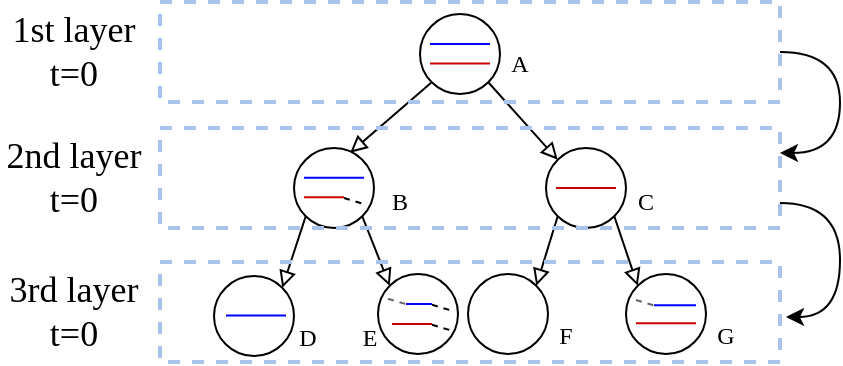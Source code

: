 <mxfile version="18.0.8" type="github">
  <diagram id="vGKVlqNKv7uY1KQW3NVf" name="Page-1">
    <mxGraphModel dx="2030" dy="655" grid="1" gridSize="10" guides="1" tooltips="1" connect="1" arrows="1" fold="1" page="1" pageScale="1" pageWidth="827" pageHeight="1169" math="0" shadow="0">
      <root>
        <mxCell id="0" />
        <mxCell id="1" parent="0" />
        <mxCell id="GIa0KxDs6VvTqCMs2XQG-28" style="rounded=0;jumpSize=6;orthogonalLoop=1;jettySize=auto;html=1;exitX=0;exitY=1;exitDx=0;exitDy=0;entryX=0.703;entryY=0.058;entryDx=0;entryDy=0;entryPerimeter=0;fontFamily=Times New Roman;fontSize=12;startArrow=none;startFill=0;endArrow=block;endFill=0;strokeColor=#000000;" edge="1" parent="1" source="GIa0KxDs6VvTqCMs2XQG-1" target="GIa0KxDs6VvTqCMs2XQG-2">
          <mxGeometry relative="1" as="geometry" />
        </mxCell>
        <mxCell id="GIa0KxDs6VvTqCMs2XQG-32" style="edgeStyle=none;rounded=0;jumpSize=6;orthogonalLoop=1;jettySize=auto;html=1;exitX=1;exitY=1;exitDx=0;exitDy=0;entryX=0;entryY=0;entryDx=0;entryDy=0;fontFamily=Times New Roman;fontSize=12;startArrow=none;startFill=0;endArrow=block;endFill=0;strokeColor=#000000;" edge="1" parent="1" source="GIa0KxDs6VvTqCMs2XQG-1" target="GIa0KxDs6VvTqCMs2XQG-3">
          <mxGeometry relative="1" as="geometry" />
        </mxCell>
        <mxCell id="GIa0KxDs6VvTqCMs2XQG-1" value="" style="ellipse;whiteSpace=wrap;html=1;shadow=0;sketch=0;fontFamily=Times New Roman;fontSize=12;strokeWidth=1;" vertex="1" parent="1">
          <mxGeometry x="200" y="40" width="40" height="40" as="geometry" />
        </mxCell>
        <mxCell id="GIa0KxDs6VvTqCMs2XQG-33" style="edgeStyle=none;rounded=0;jumpSize=6;orthogonalLoop=1;jettySize=auto;html=1;exitX=0;exitY=1;exitDx=0;exitDy=0;entryX=1;entryY=0;entryDx=0;entryDy=0;fontFamily=Times New Roman;fontSize=12;startArrow=none;startFill=0;endArrow=block;endFill=0;strokeColor=#000000;" edge="1" parent="1" source="GIa0KxDs6VvTqCMs2XQG-2" target="GIa0KxDs6VvTqCMs2XQG-4">
          <mxGeometry relative="1" as="geometry" />
        </mxCell>
        <mxCell id="GIa0KxDs6VvTqCMs2XQG-34" style="edgeStyle=none;rounded=0;jumpSize=6;orthogonalLoop=1;jettySize=auto;html=1;exitX=1;exitY=1;exitDx=0;exitDy=0;entryX=0;entryY=0;entryDx=0;entryDy=0;fontFamily=Times New Roman;fontSize=12;startArrow=none;startFill=0;endArrow=block;endFill=0;strokeColor=#000000;" edge="1" parent="1" source="GIa0KxDs6VvTqCMs2XQG-2" target="GIa0KxDs6VvTqCMs2XQG-5">
          <mxGeometry relative="1" as="geometry" />
        </mxCell>
        <mxCell id="GIa0KxDs6VvTqCMs2XQG-2" value="" style="ellipse;whiteSpace=wrap;html=1;shadow=0;sketch=0;fontFamily=Times New Roman;fontSize=12;strokeWidth=1;" vertex="1" parent="1">
          <mxGeometry x="137" y="107" width="40" height="40" as="geometry" />
        </mxCell>
        <mxCell id="GIa0KxDs6VvTqCMs2XQG-35" style="edgeStyle=none;rounded=0;jumpSize=6;orthogonalLoop=1;jettySize=auto;html=1;exitX=1;exitY=1;exitDx=0;exitDy=0;entryX=0;entryY=0;entryDx=0;entryDy=0;fontFamily=Times New Roman;fontSize=12;startArrow=none;startFill=0;endArrow=block;endFill=0;strokeColor=#000000;" edge="1" parent="1" source="GIa0KxDs6VvTqCMs2XQG-3" target="GIa0KxDs6VvTqCMs2XQG-6">
          <mxGeometry relative="1" as="geometry" />
        </mxCell>
        <mxCell id="GIa0KxDs6VvTqCMs2XQG-87" style="rounded=0;jumpSize=6;orthogonalLoop=1;jettySize=auto;html=1;exitX=0;exitY=1;exitDx=0;exitDy=0;entryX=1;entryY=0;entryDx=0;entryDy=0;fontFamily=Times New Roman;fontSize=12;startArrow=none;startFill=0;endArrow=block;endFill=0;strokeColor=#000000;" edge="1" parent="1" source="GIa0KxDs6VvTqCMs2XQG-3" target="GIa0KxDs6VvTqCMs2XQG-85">
          <mxGeometry relative="1" as="geometry" />
        </mxCell>
        <mxCell id="GIa0KxDs6VvTqCMs2XQG-3" value="" style="ellipse;whiteSpace=wrap;html=1;shadow=0;sketch=0;fontFamily=Times New Roman;fontSize=12;strokeWidth=1;" vertex="1" parent="1">
          <mxGeometry x="263" y="107" width="40" height="40" as="geometry" />
        </mxCell>
        <mxCell id="GIa0KxDs6VvTqCMs2XQG-4" value="" style="ellipse;whiteSpace=wrap;html=1;shadow=0;sketch=0;fontFamily=Times New Roman;fontSize=12;strokeWidth=1;" vertex="1" parent="1">
          <mxGeometry x="97" y="171" width="40" height="40" as="geometry" />
        </mxCell>
        <mxCell id="GIa0KxDs6VvTqCMs2XQG-5" value="" style="ellipse;whiteSpace=wrap;html=1;shadow=0;sketch=0;fontFamily=Times New Roman;fontSize=12;strokeWidth=1;" vertex="1" parent="1">
          <mxGeometry x="179" y="170" width="40" height="40" as="geometry" />
        </mxCell>
        <mxCell id="GIa0KxDs6VvTqCMs2XQG-6" value="" style="ellipse;whiteSpace=wrap;html=1;shadow=0;sketch=0;fontFamily=Times New Roman;fontSize=12;strokeWidth=1;" vertex="1" parent="1">
          <mxGeometry x="303" y="170" width="40" height="40" as="geometry" />
        </mxCell>
        <mxCell id="GIa0KxDs6VvTqCMs2XQG-7" value="" style="endArrow=none;html=1;rounded=0;fontFamily=Times New Roman;fontSize=12;strokeColor=#0000FF;" edge="1" parent="1">
          <mxGeometry width="50" height="50" relative="1" as="geometry">
            <mxPoint x="205" y="54.97" as="sourcePoint" />
            <mxPoint x="235" y="54.97" as="targetPoint" />
          </mxGeometry>
        </mxCell>
        <mxCell id="GIa0KxDs6VvTqCMs2XQG-9" value="" style="endArrow=none;html=1;rounded=0;fontFamily=Times New Roman;fontSize=12;strokeColor=#CC0000;" edge="1" parent="1">
          <mxGeometry width="50" height="50" relative="1" as="geometry">
            <mxPoint x="205" y="64.78" as="sourcePoint" />
            <mxPoint x="235" y="64.78" as="targetPoint" />
          </mxGeometry>
        </mxCell>
        <mxCell id="GIa0KxDs6VvTqCMs2XQG-10" value="" style="endArrow=none;html=1;rounded=0;fontFamily=Times New Roman;fontSize=12;strokeColor=#0000FF;" edge="1" parent="1">
          <mxGeometry width="50" height="50" relative="1" as="geometry">
            <mxPoint x="142" y="121.83" as="sourcePoint" />
            <mxPoint x="172" y="121.83" as="targetPoint" />
          </mxGeometry>
        </mxCell>
        <mxCell id="GIa0KxDs6VvTqCMs2XQG-11" value="" style="endArrow=none;html=1;rounded=0;fontFamily=Times New Roman;fontSize=12;strokeColor=#CC0000;jumpSize=6;" edge="1" parent="1">
          <mxGeometry width="50" height="50" relative="1" as="geometry">
            <mxPoint x="142" y="131.64" as="sourcePoint" />
            <mxPoint x="162" y="131.64" as="targetPoint" />
          </mxGeometry>
        </mxCell>
        <mxCell id="GIa0KxDs6VvTqCMs2XQG-13" value="" style="endArrow=none;html=1;rounded=0;fontFamily=Times New Roman;fontSize=12;strokeColor=#CC0000;" edge="1" parent="1">
          <mxGeometry width="50" height="50" relative="1" as="geometry">
            <mxPoint x="268" y="127.0" as="sourcePoint" />
            <mxPoint x="298" y="127.0" as="targetPoint" />
          </mxGeometry>
        </mxCell>
        <mxCell id="GIa0KxDs6VvTqCMs2XQG-14" value="" style="endArrow=none;html=1;rounded=0;fontFamily=Times New Roman;fontSize=12;strokeColor=#0000FF;" edge="1" parent="1">
          <mxGeometry width="50" height="50" relative="1" as="geometry">
            <mxPoint x="103" y="190.74" as="sourcePoint" />
            <mxPoint x="133" y="190.74" as="targetPoint" />
          </mxGeometry>
        </mxCell>
        <mxCell id="GIa0KxDs6VvTqCMs2XQG-16" value="" style="endArrow=none;html=1;rounded=0;fontFamily=Times New Roman;fontSize=12;strokeColor=#0000FF;" edge="1" parent="1">
          <mxGeometry width="50" height="50" relative="1" as="geometry">
            <mxPoint x="193" y="185" as="sourcePoint" />
            <mxPoint x="206" y="185" as="targetPoint" />
          </mxGeometry>
        </mxCell>
        <mxCell id="GIa0KxDs6VvTqCMs2XQG-21" value="" style="endArrow=none;html=1;rounded=0;fontFamily=Times New Roman;fontSize=12;strokeColor=#CC0000;" edge="1" parent="1">
          <mxGeometry width="50" height="50" relative="1" as="geometry">
            <mxPoint x="308" y="194.64" as="sourcePoint" />
            <mxPoint x="338" y="194.64" as="targetPoint" />
          </mxGeometry>
        </mxCell>
        <mxCell id="GIa0KxDs6VvTqCMs2XQG-23" value="" style="endArrow=none;html=1;rounded=0;fontFamily=Times New Roman;fontSize=12;strokeColor=#000000;jumpSize=6;dashed=1;" edge="1" parent="1">
          <mxGeometry width="50" height="50" relative="1" as="geometry">
            <mxPoint x="162" y="132" as="sourcePoint" />
            <mxPoint x="172" y="135" as="targetPoint" />
          </mxGeometry>
        </mxCell>
        <mxCell id="GIa0KxDs6VvTqCMs2XQG-24" value="" style="endArrow=none;html=1;rounded=0;fontFamily=Times New Roman;fontSize=12;strokeColor=#CC0000;jumpSize=6;" edge="1" parent="1">
          <mxGeometry width="50" height="50" relative="1" as="geometry">
            <mxPoint x="186" y="195" as="sourcePoint" />
            <mxPoint x="206" y="195" as="targetPoint" />
          </mxGeometry>
        </mxCell>
        <mxCell id="GIa0KxDs6VvTqCMs2XQG-25" value="" style="endArrow=none;html=1;rounded=0;fontFamily=Times New Roman;fontSize=12;strokeColor=#000000;jumpSize=6;dashed=1;" edge="1" parent="1">
          <mxGeometry width="50" height="50" relative="1" as="geometry">
            <mxPoint x="206" y="195.36" as="sourcePoint" />
            <mxPoint x="216" y="198.36" as="targetPoint" />
          </mxGeometry>
        </mxCell>
        <mxCell id="GIa0KxDs6VvTqCMs2XQG-26" value="" style="endArrow=none;html=1;rounded=0;fontFamily=Times New Roman;fontSize=12;strokeColor=#000000;jumpSize=6;dashed=1;" edge="1" parent="1">
          <mxGeometry width="50" height="50" relative="1" as="geometry">
            <mxPoint x="206" y="185.36" as="sourcePoint" />
            <mxPoint x="216" y="188.36" as="targetPoint" />
          </mxGeometry>
        </mxCell>
        <mxCell id="GIa0KxDs6VvTqCMs2XQG-27" value="" style="endArrow=none;html=1;rounded=0;fontFamily=Times New Roman;fontSize=12;strokeColor=#666666;jumpSize=6;dashed=1;" edge="1" parent="1">
          <mxGeometry width="50" height="50" relative="1" as="geometry">
            <mxPoint x="184" y="182.36" as="sourcePoint" />
            <mxPoint x="194" y="185.36" as="targetPoint" />
          </mxGeometry>
        </mxCell>
        <mxCell id="GIa0KxDs6VvTqCMs2XQG-29" value="" style="endArrow=none;html=1;rounded=0;fontFamily=Times New Roman;fontSize=12;strokeColor=#0000FF;" edge="1" parent="1">
          <mxGeometry width="50" height="50" relative="1" as="geometry">
            <mxPoint x="317" y="185.64" as="sourcePoint" />
            <mxPoint x="338" y="185.64" as="targetPoint" />
          </mxGeometry>
        </mxCell>
        <mxCell id="GIa0KxDs6VvTqCMs2XQG-31" value="" style="endArrow=none;html=1;rounded=0;fontFamily=Times New Roman;fontSize=12;strokeColor=#666666;jumpSize=6;dashed=1;" edge="1" parent="1">
          <mxGeometry width="50" height="50" relative="1" as="geometry">
            <mxPoint x="308" y="183" as="sourcePoint" />
            <mxPoint x="318" y="186" as="targetPoint" />
          </mxGeometry>
        </mxCell>
        <mxCell id="GIa0KxDs6VvTqCMs2XQG-36" value="" style="rounded=0;whiteSpace=wrap;html=1;shadow=0;sketch=0;fontFamily=Times New Roman;fontSize=12;strokeWidth=2;fillColor=none;dashed=1;strokeColor=#A9C4EB;" vertex="1" parent="1">
          <mxGeometry x="70" y="164" width="310" height="50" as="geometry" />
        </mxCell>
        <mxCell id="GIa0KxDs6VvTqCMs2XQG-94" style="edgeStyle=orthogonalEdgeStyle;curved=1;rounded=0;jumpSize=6;orthogonalLoop=1;jettySize=auto;html=1;exitX=1;exitY=0.75;exitDx=0;exitDy=0;entryX=1;entryY=0.25;entryDx=0;entryDy=0;fontFamily=Times New Roman;fontSize=12;startArrow=none;startFill=0;endArrow=classic;endFill=1;strokeColor=#000000;" edge="1" parent="1" source="GIa0KxDs6VvTqCMs2XQG-37" target="GIa0KxDs6VvTqCMs2XQG-83">
          <mxGeometry relative="1" as="geometry">
            <Array as="points">
              <mxPoint x="410" y="134" />
              <mxPoint x="410" y="192" />
            </Array>
          </mxGeometry>
        </mxCell>
        <mxCell id="GIa0KxDs6VvTqCMs2XQG-37" value="" style="rounded=0;whiteSpace=wrap;html=1;shadow=0;sketch=0;fontFamily=Times New Roman;fontSize=12;strokeWidth=2;fillColor=none;dashed=1;strokeColor=#A9C4EB;" vertex="1" parent="1">
          <mxGeometry x="70" y="97" width="310" height="50" as="geometry" />
        </mxCell>
        <mxCell id="GIa0KxDs6VvTqCMs2XQG-96" style="edgeStyle=orthogonalEdgeStyle;curved=1;rounded=0;jumpSize=6;orthogonalLoop=1;jettySize=auto;html=1;exitX=1;exitY=0.5;exitDx=0;exitDy=0;entryX=1;entryY=0.25;entryDx=0;entryDy=0;fontFamily=Times New Roman;fontSize=12;startArrow=none;startFill=0;endArrow=classic;endFill=1;strokeColor=#000000;" edge="1" parent="1" source="GIa0KxDs6VvTqCMs2XQG-38" target="GIa0KxDs6VvTqCMs2XQG-37">
          <mxGeometry relative="1" as="geometry">
            <Array as="points">
              <mxPoint x="410" y="59" />
              <mxPoint x="410" y="110" />
            </Array>
          </mxGeometry>
        </mxCell>
        <mxCell id="GIa0KxDs6VvTqCMs2XQG-38" value="" style="rounded=0;whiteSpace=wrap;html=1;shadow=0;sketch=0;fontFamily=Times New Roman;fontSize=12;strokeWidth=2;fillColor=none;dashed=1;strokeColor=#A9C4EB;" vertex="1" parent="1">
          <mxGeometry x="70" y="34" width="310" height="50" as="geometry" />
        </mxCell>
        <mxCell id="GIa0KxDs6VvTqCMs2XQG-69" value="&lt;font style=&quot;font-size: 18px;&quot;&gt;1st layer&lt;br&gt;t=0&lt;/font&gt;" style="text;html=1;strokeColor=none;fillColor=none;align=center;verticalAlign=middle;whiteSpace=wrap;rounded=0;shadow=0;dashed=1;sketch=0;fontFamily=Times New Roman;fontSize=12;" vertex="1" parent="1">
          <mxGeometry x="-10" y="44" width="74" height="30" as="geometry" />
        </mxCell>
        <mxCell id="GIa0KxDs6VvTqCMs2XQG-70" value="&lt;font style=&quot;font-size: 18px;&quot;&gt;2nd layer&lt;br&gt;t=0&lt;/font&gt;" style="text;html=1;strokeColor=none;fillColor=none;align=center;verticalAlign=middle;whiteSpace=wrap;rounded=0;shadow=0;dashed=1;sketch=0;fontFamily=Times New Roman;fontSize=12;" vertex="1" parent="1">
          <mxGeometry x="-10" y="107" width="74" height="30" as="geometry" />
        </mxCell>
        <mxCell id="GIa0KxDs6VvTqCMs2XQG-71" value="&lt;font style=&quot;font-size: 18px;&quot;&gt;3rd layer&lt;br&gt;t=0&lt;/font&gt;" style="text;html=1;strokeColor=none;fillColor=none;align=center;verticalAlign=middle;whiteSpace=wrap;rounded=0;shadow=0;dashed=1;sketch=0;fontFamily=Times New Roman;fontSize=12;" vertex="1" parent="1">
          <mxGeometry x="-10" y="174" width="74" height="30" as="geometry" />
        </mxCell>
        <mxCell id="GIa0KxDs6VvTqCMs2XQG-78" value="&lt;font style=&quot;font-size: 12px;&quot;&gt;A&lt;/font&gt;" style="text;html=1;strokeColor=none;fillColor=none;align=center;verticalAlign=middle;whiteSpace=wrap;rounded=0;shadow=0;dashed=1;sketch=0;fontFamily=Times New Roman;fontSize=15;" vertex="1" parent="1">
          <mxGeometry x="220" y="48" width="60" height="30" as="geometry" />
        </mxCell>
        <mxCell id="GIa0KxDs6VvTqCMs2XQG-79" value="&lt;font style=&quot;font-size: 12px;&quot;&gt;B&lt;/font&gt;" style="text;html=1;strokeColor=none;fillColor=none;align=center;verticalAlign=middle;whiteSpace=wrap;rounded=0;shadow=0;dashed=1;sketch=0;fontFamily=Times New Roman;fontSize=15;" vertex="1" parent="1">
          <mxGeometry x="160" y="117" width="60" height="30" as="geometry" />
        </mxCell>
        <mxCell id="GIa0KxDs6VvTqCMs2XQG-80" value="&lt;font style=&quot;font-size: 12px;&quot;&gt;C&lt;/font&gt;" style="text;html=1;strokeColor=none;fillColor=none;align=center;verticalAlign=middle;whiteSpace=wrap;rounded=0;shadow=0;dashed=1;sketch=0;fontFamily=Times New Roman;fontSize=15;" vertex="1" parent="1">
          <mxGeometry x="283" y="117" width="60" height="30" as="geometry" />
        </mxCell>
        <mxCell id="GIa0KxDs6VvTqCMs2XQG-81" value="&lt;font style=&quot;font-size: 12px;&quot;&gt;D&lt;/font&gt;" style="text;html=1;strokeColor=none;fillColor=none;align=center;verticalAlign=middle;whiteSpace=wrap;rounded=0;shadow=0;dashed=1;sketch=0;fontFamily=Times New Roman;fontSize=15;" vertex="1" parent="1">
          <mxGeometry x="114" y="185" width="60" height="30" as="geometry" />
        </mxCell>
        <mxCell id="GIa0KxDs6VvTqCMs2XQG-82" value="&lt;font style=&quot;font-size: 12px;&quot;&gt;E&lt;/font&gt;" style="text;html=1;strokeColor=none;fillColor=none;align=center;verticalAlign=middle;whiteSpace=wrap;rounded=0;shadow=0;dashed=1;sketch=0;fontFamily=Times New Roman;fontSize=15;" vertex="1" parent="1">
          <mxGeometry x="145" y="185" width="60" height="30" as="geometry" />
        </mxCell>
        <mxCell id="GIa0KxDs6VvTqCMs2XQG-83" value="&lt;font style=&quot;font-size: 12px;&quot;&gt;G&lt;/font&gt;" style="text;html=1;strokeColor=none;fillColor=none;align=center;verticalAlign=middle;whiteSpace=wrap;rounded=0;shadow=0;dashed=1;sketch=0;fontFamily=Times New Roman;fontSize=15;" vertex="1" parent="1">
          <mxGeometry x="323" y="184" width="60" height="30" as="geometry" />
        </mxCell>
        <mxCell id="GIa0KxDs6VvTqCMs2XQG-85" value="" style="ellipse;whiteSpace=wrap;html=1;shadow=0;sketch=0;fontFamily=Times New Roman;fontSize=12;strokeWidth=1;" vertex="1" parent="1">
          <mxGeometry x="224" y="170" width="40" height="40" as="geometry" />
        </mxCell>
        <mxCell id="GIa0KxDs6VvTqCMs2XQG-88" value="&lt;font style=&quot;font-size: 12px;&quot;&gt;F&lt;/font&gt;" style="text;html=1;strokeColor=none;fillColor=none;align=center;verticalAlign=middle;whiteSpace=wrap;rounded=0;shadow=0;dashed=1;sketch=0;fontFamily=Times New Roman;fontSize=15;" vertex="1" parent="1">
          <mxGeometry x="243" y="184" width="60" height="30" as="geometry" />
        </mxCell>
      </root>
    </mxGraphModel>
  </diagram>
</mxfile>

